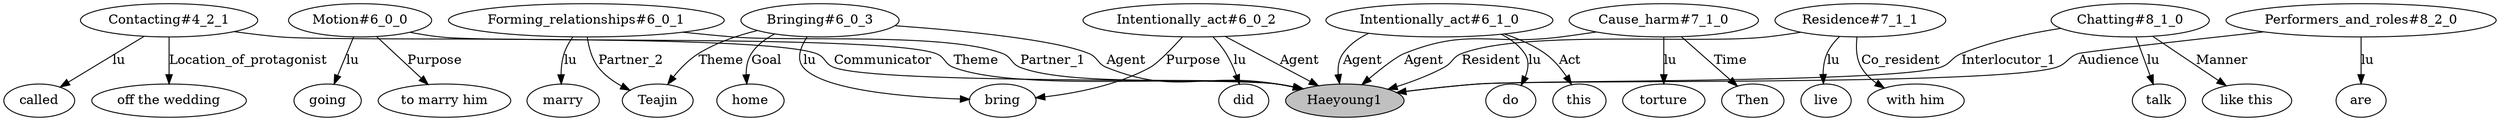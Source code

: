 // The Round Table
digraph {
	0 [label=Haeyoung1 fillcolor=gray style=filled]
	1 [label="Contacting#4_2_1"]
	2 [label=called]
	3 [label="off the wedding"]
	1 -> 2 [label=lu]
	1 -> 0 [label=Communicator]
	1 -> 3 [label=Location_of_protagonist]
	4 [label="Motion#6_0_0"]
	5 [label=going]
	6 [label="to marry him"]
	4 -> 5 [label=lu]
	4 -> 0 [label=Theme]
	4 -> 6 [label=Purpose]
	7 [label="Forming_relationships#6_0_1"]
	8 [label=marry]
	9 [label=Teajin]
	7 -> 8 [label=lu]
	7 -> 0 [label=Partner_1]
	7 -> 9 [label=Partner_2]
	10 [label="Intentionally_act#6_0_2"]
	11 [label=did]
	12 [label=bring]
	10 -> 11 [label=lu]
	10 -> 0 [label=Agent]
	10 -> 12 [label=Purpose]
	13 [label="Bringing#6_0_3"]
	14 [label=home]
	13 -> 12 [label=lu]
	13 -> 0 [label=Agent]
	13 -> 9 [label=Theme]
	13 -> 14 [label=Goal]
	15 [label="Intentionally_act#6_1_0"]
	16 [label=do]
	17 [label=this]
	15 -> 16 [label=lu]
	15 -> 0 [label=Agent]
	15 -> 17 [label=Act]
	18 [label="Cause_harm#7_1_0"]
	19 [label=torture]
	20 [label=Then]
	18 -> 19 [label=lu]
	18 -> 20 [label=Time]
	18 -> 0 [label=Agent]
	21 [label="Residence#7_1_1"]
	22 [label=live]
	23 [label="with him"]
	21 -> 22 [label=lu]
	21 -> 0 [label=Resident]
	21 -> 23 [label=Co_resident]
	24 [label="Chatting#8_1_0"]
	25 [label=talk]
	26 [label="like this"]
	24 -> 25 [label=lu]
	24 -> 0 [label=Interlocutor_1]
	24 -> 26 [label=Manner]
	27 [label="Performers_and_roles#8_2_0"]
	28 [label=are]
	27 -> 28 [label=lu]
	27 -> 0 [label=Audience]
}
